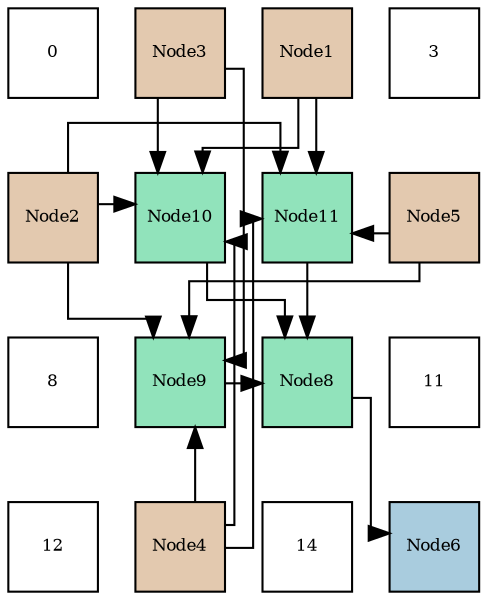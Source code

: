 digraph layout{
 rankdir=TB;
 splines=ortho;
 node [style=filled shape=square fixedsize=true width=0.6];
0[label="0", fontsize=8, fillcolor="#ffffff"];
1[label="Node3", fontsize=8, fillcolor="#e3c9af"];
2[label="Node1", fontsize=8, fillcolor="#e3c9af"];
3[label="3", fontsize=8, fillcolor="#ffffff"];
4[label="Node2", fontsize=8, fillcolor="#e3c9af"];
5[label="Node10", fontsize=8, fillcolor="#91e3bb"];
6[label="Node11", fontsize=8, fillcolor="#91e3bb"];
7[label="Node5", fontsize=8, fillcolor="#e3c9af"];
8[label="8", fontsize=8, fillcolor="#ffffff"];
9[label="Node9", fontsize=8, fillcolor="#91e3bb"];
10[label="Node8", fontsize=8, fillcolor="#91e3bb"];
11[label="11", fontsize=8, fillcolor="#ffffff"];
12[label="12", fontsize=8, fillcolor="#ffffff"];
13[label="Node4", fontsize=8, fillcolor="#e3c9af"];
14[label="14", fontsize=8, fillcolor="#ffffff"];
15[label="Node6", fontsize=8, fillcolor="#a9ccde"];
edge [constraint=false, style=vis];10 -> 15;
9 -> 10;
5 -> 10;
6 -> 10;
4 -> 9;
1 -> 9;
13 -> 9;
7 -> 9;
2 -> 5;
4 -> 5;
1 -> 5;
13 -> 5;
2 -> 6;
4 -> 6;
13 -> 6;
7 -> 6;
edge [constraint=true, style=invis];
0 -> 4 -> 8 -> 12;
1 -> 5 -> 9 -> 13;
2 -> 6 -> 10 -> 14;
3 -> 7 -> 11 -> 15;
rank = same {0 -> 1 -> 2 -> 3};
rank = same {4 -> 5 -> 6 -> 7};
rank = same {8 -> 9 -> 10 -> 11};
rank = same {12 -> 13 -> 14 -> 15};
}